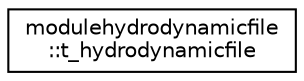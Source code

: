 digraph "Graphical Class Hierarchy"
{
 // LATEX_PDF_SIZE
  edge [fontname="Helvetica",fontsize="10",labelfontname="Helvetica",labelfontsize="10"];
  node [fontname="Helvetica",fontsize="10",shape=record];
  rankdir="LR";
  Node0 [label="modulehydrodynamicfile\l::t_hydrodynamicfile",height=0.2,width=0.4,color="black", fillcolor="white", style="filled",URL="$structmodulehydrodynamicfile_1_1t__hydrodynamicfile.html",tooltip=" "];
}

